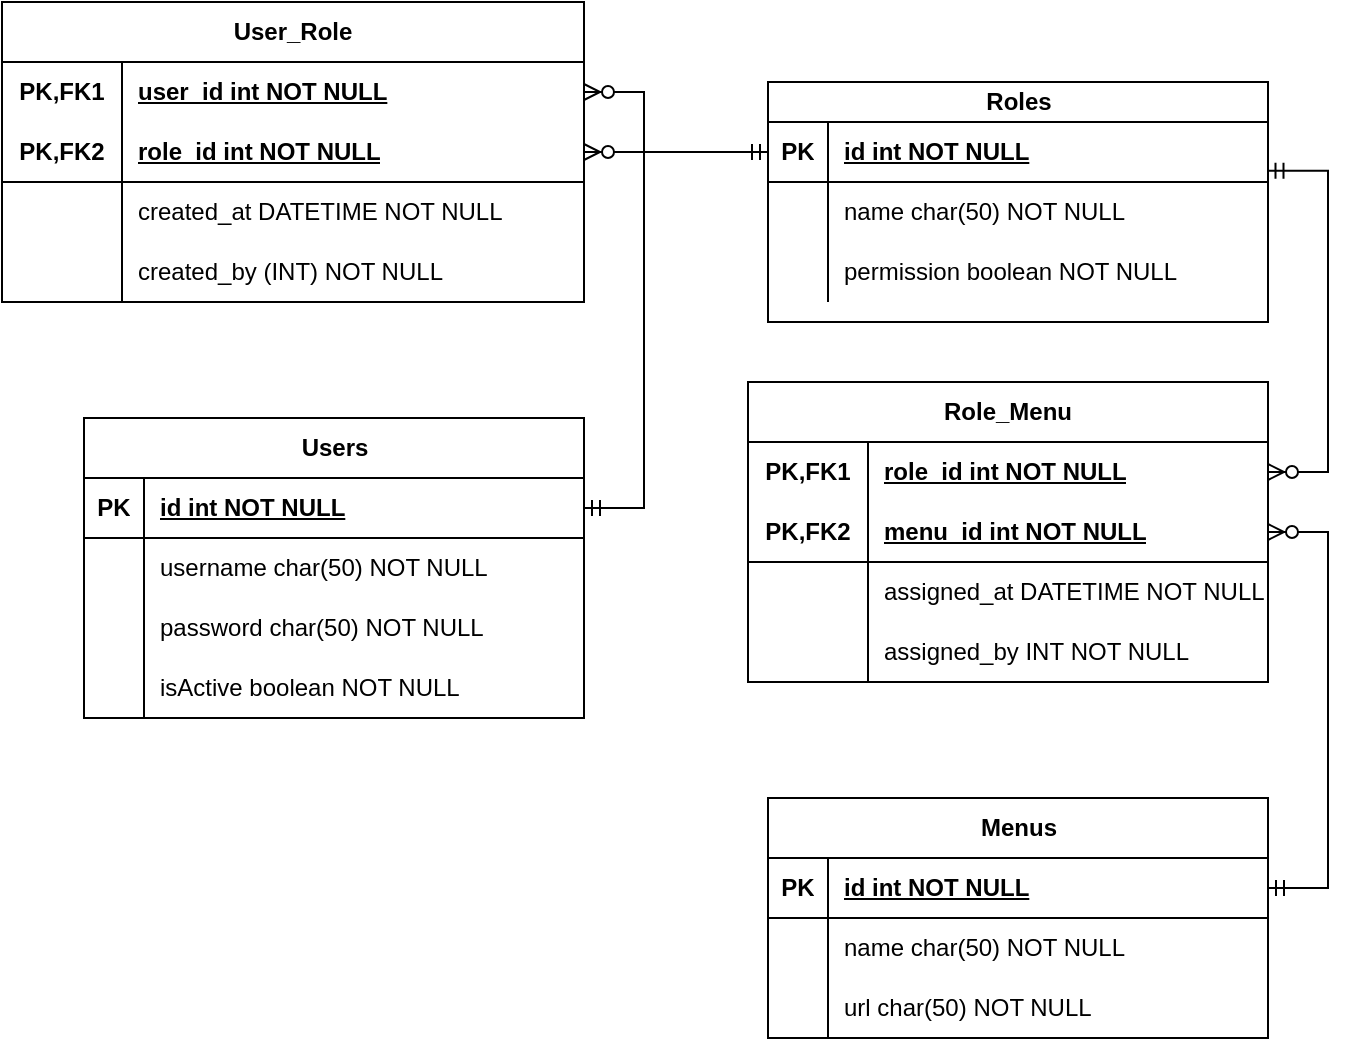 <mxfile version="24.2.5" type="github">
  <diagram id="R2lEEEUBdFMjLlhIrx00" name="Page-1">
    <mxGraphModel dx="1235" dy="655" grid="1" gridSize="10" guides="1" tooltips="1" connect="1" arrows="1" fold="1" page="1" pageScale="1" pageWidth="850" pageHeight="1100" math="0" shadow="0" extFonts="Permanent Marker^https://fonts.googleapis.com/css?family=Permanent+Marker">
      <root>
        <mxCell id="0" />
        <mxCell id="1" parent="0" />
        <mxCell id="oTnFx4NHUfr4klIpMlkJ-42" value="Users" style="shape=table;startSize=30;container=1;collapsible=1;childLayout=tableLayout;fixedRows=1;rowLines=0;fontStyle=1;align=center;resizeLast=1;html=1;" vertex="1" parent="1">
          <mxGeometry x="238" y="300" width="250" height="150" as="geometry" />
        </mxCell>
        <mxCell id="oTnFx4NHUfr4klIpMlkJ-43" value="" style="shape=tableRow;horizontal=0;startSize=0;swimlaneHead=0;swimlaneBody=0;fillColor=none;collapsible=0;dropTarget=0;points=[[0,0.5],[1,0.5]];portConstraint=eastwest;top=0;left=0;right=0;bottom=1;" vertex="1" parent="oTnFx4NHUfr4klIpMlkJ-42">
          <mxGeometry y="30" width="250" height="30" as="geometry" />
        </mxCell>
        <mxCell id="oTnFx4NHUfr4klIpMlkJ-44" value="PK" style="shape=partialRectangle;connectable=0;fillColor=none;top=0;left=0;bottom=0;right=0;fontStyle=1;overflow=hidden;whiteSpace=wrap;html=1;" vertex="1" parent="oTnFx4NHUfr4klIpMlkJ-43">
          <mxGeometry width="30" height="30" as="geometry">
            <mxRectangle width="30" height="30" as="alternateBounds" />
          </mxGeometry>
        </mxCell>
        <mxCell id="oTnFx4NHUfr4klIpMlkJ-45" value="id int NOT NULL" style="shape=partialRectangle;connectable=0;fillColor=none;top=0;left=0;bottom=0;right=0;align=left;spacingLeft=6;fontStyle=5;overflow=hidden;whiteSpace=wrap;html=1;" vertex="1" parent="oTnFx4NHUfr4klIpMlkJ-43">
          <mxGeometry x="30" width="220" height="30" as="geometry">
            <mxRectangle width="220" height="30" as="alternateBounds" />
          </mxGeometry>
        </mxCell>
        <mxCell id="oTnFx4NHUfr4klIpMlkJ-46" value="" style="shape=tableRow;horizontal=0;startSize=0;swimlaneHead=0;swimlaneBody=0;fillColor=none;collapsible=0;dropTarget=0;points=[[0,0.5],[1,0.5]];portConstraint=eastwest;top=0;left=0;right=0;bottom=0;" vertex="1" parent="oTnFx4NHUfr4klIpMlkJ-42">
          <mxGeometry y="60" width="250" height="30" as="geometry" />
        </mxCell>
        <mxCell id="oTnFx4NHUfr4klIpMlkJ-47" value="" style="shape=partialRectangle;connectable=0;fillColor=none;top=0;left=0;bottom=0;right=0;editable=1;overflow=hidden;whiteSpace=wrap;html=1;" vertex="1" parent="oTnFx4NHUfr4klIpMlkJ-46">
          <mxGeometry width="30" height="30" as="geometry">
            <mxRectangle width="30" height="30" as="alternateBounds" />
          </mxGeometry>
        </mxCell>
        <mxCell id="oTnFx4NHUfr4klIpMlkJ-48" value="username char(50) NOT NULL" style="shape=partialRectangle;connectable=0;fillColor=none;top=0;left=0;bottom=0;right=0;align=left;spacingLeft=6;overflow=hidden;whiteSpace=wrap;html=1;" vertex="1" parent="oTnFx4NHUfr4klIpMlkJ-46">
          <mxGeometry x="30" width="220" height="30" as="geometry">
            <mxRectangle width="220" height="30" as="alternateBounds" />
          </mxGeometry>
        </mxCell>
        <mxCell id="oTnFx4NHUfr4klIpMlkJ-49" value="" style="shape=tableRow;horizontal=0;startSize=0;swimlaneHead=0;swimlaneBody=0;fillColor=none;collapsible=0;dropTarget=0;points=[[0,0.5],[1,0.5]];portConstraint=eastwest;top=0;left=0;right=0;bottom=0;" vertex="1" parent="oTnFx4NHUfr4klIpMlkJ-42">
          <mxGeometry y="90" width="250" height="30" as="geometry" />
        </mxCell>
        <mxCell id="oTnFx4NHUfr4klIpMlkJ-50" value="" style="shape=partialRectangle;connectable=0;fillColor=none;top=0;left=0;bottom=0;right=0;editable=1;overflow=hidden;whiteSpace=wrap;html=1;" vertex="1" parent="oTnFx4NHUfr4klIpMlkJ-49">
          <mxGeometry width="30" height="30" as="geometry">
            <mxRectangle width="30" height="30" as="alternateBounds" />
          </mxGeometry>
        </mxCell>
        <mxCell id="oTnFx4NHUfr4klIpMlkJ-51" value="password char(50) NOT NULL" style="shape=partialRectangle;connectable=0;fillColor=none;top=0;left=0;bottom=0;right=0;align=left;spacingLeft=6;overflow=hidden;whiteSpace=wrap;html=1;" vertex="1" parent="oTnFx4NHUfr4klIpMlkJ-49">
          <mxGeometry x="30" width="220" height="30" as="geometry">
            <mxRectangle width="220" height="30" as="alternateBounds" />
          </mxGeometry>
        </mxCell>
        <mxCell id="oTnFx4NHUfr4klIpMlkJ-52" value="" style="shape=tableRow;horizontal=0;startSize=0;swimlaneHead=0;swimlaneBody=0;fillColor=none;collapsible=0;dropTarget=0;points=[[0,0.5],[1,0.5]];portConstraint=eastwest;top=0;left=0;right=0;bottom=0;" vertex="1" parent="oTnFx4NHUfr4klIpMlkJ-42">
          <mxGeometry y="120" width="250" height="30" as="geometry" />
        </mxCell>
        <mxCell id="oTnFx4NHUfr4klIpMlkJ-53" value="" style="shape=partialRectangle;connectable=0;fillColor=none;top=0;left=0;bottom=0;right=0;editable=1;overflow=hidden;whiteSpace=wrap;html=1;" vertex="1" parent="oTnFx4NHUfr4klIpMlkJ-52">
          <mxGeometry width="30" height="30" as="geometry">
            <mxRectangle width="30" height="30" as="alternateBounds" />
          </mxGeometry>
        </mxCell>
        <mxCell id="oTnFx4NHUfr4klIpMlkJ-54" value="isActive boolean NOT NULL" style="shape=partialRectangle;connectable=0;fillColor=none;top=0;left=0;bottom=0;right=0;align=left;spacingLeft=6;overflow=hidden;whiteSpace=wrap;html=1;" vertex="1" parent="oTnFx4NHUfr4klIpMlkJ-52">
          <mxGeometry x="30" width="220" height="30" as="geometry">
            <mxRectangle width="220" height="30" as="alternateBounds" />
          </mxGeometry>
        </mxCell>
        <mxCell id="oTnFx4NHUfr4klIpMlkJ-68" value="Menus" style="shape=table;startSize=30;container=1;collapsible=1;childLayout=tableLayout;fixedRows=1;rowLines=0;fontStyle=1;align=center;resizeLast=1;html=1;" vertex="1" parent="1">
          <mxGeometry x="580" y="490" width="250" height="120" as="geometry" />
        </mxCell>
        <mxCell id="oTnFx4NHUfr4klIpMlkJ-69" value="" style="shape=tableRow;horizontal=0;startSize=0;swimlaneHead=0;swimlaneBody=0;fillColor=none;collapsible=0;dropTarget=0;points=[[0,0.5],[1,0.5]];portConstraint=eastwest;top=0;left=0;right=0;bottom=1;" vertex="1" parent="oTnFx4NHUfr4klIpMlkJ-68">
          <mxGeometry y="30" width="250" height="30" as="geometry" />
        </mxCell>
        <mxCell id="oTnFx4NHUfr4klIpMlkJ-70" value="PK" style="shape=partialRectangle;connectable=0;fillColor=none;top=0;left=0;bottom=0;right=0;fontStyle=1;overflow=hidden;whiteSpace=wrap;html=1;" vertex="1" parent="oTnFx4NHUfr4klIpMlkJ-69">
          <mxGeometry width="30" height="30" as="geometry">
            <mxRectangle width="30" height="30" as="alternateBounds" />
          </mxGeometry>
        </mxCell>
        <mxCell id="oTnFx4NHUfr4klIpMlkJ-71" value="id int NOT NULL" style="shape=partialRectangle;connectable=0;fillColor=none;top=0;left=0;bottom=0;right=0;align=left;spacingLeft=6;fontStyle=5;overflow=hidden;whiteSpace=wrap;html=1;" vertex="1" parent="oTnFx4NHUfr4klIpMlkJ-69">
          <mxGeometry x="30" width="220" height="30" as="geometry">
            <mxRectangle width="220" height="30" as="alternateBounds" />
          </mxGeometry>
        </mxCell>
        <mxCell id="oTnFx4NHUfr4klIpMlkJ-72" value="" style="shape=tableRow;horizontal=0;startSize=0;swimlaneHead=0;swimlaneBody=0;fillColor=none;collapsible=0;dropTarget=0;points=[[0,0.5],[1,0.5]];portConstraint=eastwest;top=0;left=0;right=0;bottom=0;" vertex="1" parent="oTnFx4NHUfr4klIpMlkJ-68">
          <mxGeometry y="60" width="250" height="30" as="geometry" />
        </mxCell>
        <mxCell id="oTnFx4NHUfr4klIpMlkJ-73" value="" style="shape=partialRectangle;connectable=0;fillColor=none;top=0;left=0;bottom=0;right=0;editable=1;overflow=hidden;whiteSpace=wrap;html=1;" vertex="1" parent="oTnFx4NHUfr4klIpMlkJ-72">
          <mxGeometry width="30" height="30" as="geometry">
            <mxRectangle width="30" height="30" as="alternateBounds" />
          </mxGeometry>
        </mxCell>
        <mxCell id="oTnFx4NHUfr4klIpMlkJ-74" value="&lt;span style=&quot;text-wrap: nowrap;&quot;&gt;name char(50) NOT NULL&lt;/span&gt;" style="shape=partialRectangle;connectable=0;fillColor=none;top=0;left=0;bottom=0;right=0;align=left;spacingLeft=6;overflow=hidden;whiteSpace=wrap;html=1;" vertex="1" parent="oTnFx4NHUfr4klIpMlkJ-72">
          <mxGeometry x="30" width="220" height="30" as="geometry">
            <mxRectangle width="220" height="30" as="alternateBounds" />
          </mxGeometry>
        </mxCell>
        <mxCell id="oTnFx4NHUfr4klIpMlkJ-75" value="" style="shape=tableRow;horizontal=0;startSize=0;swimlaneHead=0;swimlaneBody=0;fillColor=none;collapsible=0;dropTarget=0;points=[[0,0.5],[1,0.5]];portConstraint=eastwest;top=0;left=0;right=0;bottom=0;" vertex="1" parent="oTnFx4NHUfr4klIpMlkJ-68">
          <mxGeometry y="90" width="250" height="30" as="geometry" />
        </mxCell>
        <mxCell id="oTnFx4NHUfr4klIpMlkJ-76" value="" style="shape=partialRectangle;connectable=0;fillColor=none;top=0;left=0;bottom=0;right=0;editable=1;overflow=hidden;whiteSpace=wrap;html=1;" vertex="1" parent="oTnFx4NHUfr4klIpMlkJ-75">
          <mxGeometry width="30" height="30" as="geometry">
            <mxRectangle width="30" height="30" as="alternateBounds" />
          </mxGeometry>
        </mxCell>
        <mxCell id="oTnFx4NHUfr4klIpMlkJ-77" value="&lt;span style=&quot;text-wrap: nowrap;&quot;&gt;url char(50) NOT NULL&lt;/span&gt;" style="shape=partialRectangle;connectable=0;fillColor=none;top=0;left=0;bottom=0;right=0;align=left;spacingLeft=6;overflow=hidden;whiteSpace=wrap;html=1;" vertex="1" parent="oTnFx4NHUfr4klIpMlkJ-75">
          <mxGeometry x="30" width="220" height="30" as="geometry">
            <mxRectangle width="220" height="30" as="alternateBounds" />
          </mxGeometry>
        </mxCell>
        <mxCell id="oTnFx4NHUfr4klIpMlkJ-99" value="User_Role" style="shape=table;startSize=30;container=1;collapsible=1;childLayout=tableLayout;fixedRows=1;rowLines=0;fontStyle=1;align=center;resizeLast=1;html=1;whiteSpace=wrap;" vertex="1" parent="1">
          <mxGeometry x="197" y="92" width="291" height="150" as="geometry" />
        </mxCell>
        <mxCell id="oTnFx4NHUfr4klIpMlkJ-100" value="" style="shape=tableRow;horizontal=0;startSize=0;swimlaneHead=0;swimlaneBody=0;fillColor=none;collapsible=0;dropTarget=0;points=[[0,0.5],[1,0.5]];portConstraint=eastwest;top=0;left=0;right=0;bottom=0;html=1;" vertex="1" parent="oTnFx4NHUfr4klIpMlkJ-99">
          <mxGeometry y="30" width="291" height="30" as="geometry" />
        </mxCell>
        <mxCell id="oTnFx4NHUfr4klIpMlkJ-101" value="PK,FK1" style="shape=partialRectangle;connectable=0;fillColor=none;top=0;left=0;bottom=0;right=0;fontStyle=1;overflow=hidden;html=1;whiteSpace=wrap;" vertex="1" parent="oTnFx4NHUfr4klIpMlkJ-100">
          <mxGeometry width="60" height="30" as="geometry">
            <mxRectangle width="60" height="30" as="alternateBounds" />
          </mxGeometry>
        </mxCell>
        <mxCell id="oTnFx4NHUfr4klIpMlkJ-102" value="user_id int NOT NULL" style="shape=partialRectangle;connectable=0;fillColor=none;top=0;left=0;bottom=0;right=0;align=left;spacingLeft=6;fontStyle=5;overflow=hidden;html=1;whiteSpace=wrap;" vertex="1" parent="oTnFx4NHUfr4klIpMlkJ-100">
          <mxGeometry x="60" width="231" height="30" as="geometry">
            <mxRectangle width="231" height="30" as="alternateBounds" />
          </mxGeometry>
        </mxCell>
        <mxCell id="oTnFx4NHUfr4klIpMlkJ-103" value="" style="shape=tableRow;horizontal=0;startSize=0;swimlaneHead=0;swimlaneBody=0;fillColor=none;collapsible=0;dropTarget=0;points=[[0,0.5],[1,0.5]];portConstraint=eastwest;top=0;left=0;right=0;bottom=1;html=1;" vertex="1" parent="oTnFx4NHUfr4klIpMlkJ-99">
          <mxGeometry y="60" width="291" height="30" as="geometry" />
        </mxCell>
        <mxCell id="oTnFx4NHUfr4klIpMlkJ-104" value="PK,FK2" style="shape=partialRectangle;connectable=0;fillColor=none;top=0;left=0;bottom=0;right=0;fontStyle=1;overflow=hidden;html=1;whiteSpace=wrap;" vertex="1" parent="oTnFx4NHUfr4klIpMlkJ-103">
          <mxGeometry width="60" height="30" as="geometry">
            <mxRectangle width="60" height="30" as="alternateBounds" />
          </mxGeometry>
        </mxCell>
        <mxCell id="oTnFx4NHUfr4klIpMlkJ-105" value="role_id int NOT NULL" style="shape=partialRectangle;connectable=0;fillColor=none;top=0;left=0;bottom=0;right=0;align=left;spacingLeft=6;fontStyle=5;overflow=hidden;html=1;whiteSpace=wrap;" vertex="1" parent="oTnFx4NHUfr4klIpMlkJ-103">
          <mxGeometry x="60" width="231" height="30" as="geometry">
            <mxRectangle width="231" height="30" as="alternateBounds" />
          </mxGeometry>
        </mxCell>
        <mxCell id="oTnFx4NHUfr4klIpMlkJ-106" value="" style="shape=tableRow;horizontal=0;startSize=0;swimlaneHead=0;swimlaneBody=0;fillColor=none;collapsible=0;dropTarget=0;points=[[0,0.5],[1,0.5]];portConstraint=eastwest;top=0;left=0;right=0;bottom=0;html=1;" vertex="1" parent="oTnFx4NHUfr4klIpMlkJ-99">
          <mxGeometry y="90" width="291" height="30" as="geometry" />
        </mxCell>
        <mxCell id="oTnFx4NHUfr4klIpMlkJ-107" value="" style="shape=partialRectangle;connectable=0;fillColor=none;top=0;left=0;bottom=0;right=0;editable=1;overflow=hidden;html=1;whiteSpace=wrap;" vertex="1" parent="oTnFx4NHUfr4klIpMlkJ-106">
          <mxGeometry width="60" height="30" as="geometry">
            <mxRectangle width="60" height="30" as="alternateBounds" />
          </mxGeometry>
        </mxCell>
        <mxCell id="oTnFx4NHUfr4klIpMlkJ-108" value="created_at DATETIME NOT NULL" style="shape=partialRectangle;connectable=0;fillColor=none;top=0;left=0;bottom=0;right=0;align=left;spacingLeft=6;overflow=hidden;html=1;whiteSpace=wrap;" vertex="1" parent="oTnFx4NHUfr4klIpMlkJ-106">
          <mxGeometry x="60" width="231" height="30" as="geometry">
            <mxRectangle width="231" height="30" as="alternateBounds" />
          </mxGeometry>
        </mxCell>
        <mxCell id="oTnFx4NHUfr4klIpMlkJ-109" value="" style="shape=tableRow;horizontal=0;startSize=0;swimlaneHead=0;swimlaneBody=0;fillColor=none;collapsible=0;dropTarget=0;points=[[0,0.5],[1,0.5]];portConstraint=eastwest;top=0;left=0;right=0;bottom=0;html=1;" vertex="1" parent="oTnFx4NHUfr4klIpMlkJ-99">
          <mxGeometry y="120" width="291" height="30" as="geometry" />
        </mxCell>
        <mxCell id="oTnFx4NHUfr4klIpMlkJ-110" value="" style="shape=partialRectangle;connectable=0;fillColor=none;top=0;left=0;bottom=0;right=0;editable=1;overflow=hidden;html=1;whiteSpace=wrap;" vertex="1" parent="oTnFx4NHUfr4klIpMlkJ-109">
          <mxGeometry width="60" height="30" as="geometry">
            <mxRectangle width="60" height="30" as="alternateBounds" />
          </mxGeometry>
        </mxCell>
        <mxCell id="oTnFx4NHUfr4klIpMlkJ-111" value="created_by (INT) NOT NULL" style="shape=partialRectangle;connectable=0;fillColor=none;top=0;left=0;bottom=0;right=0;align=left;spacingLeft=6;overflow=hidden;html=1;whiteSpace=wrap;" vertex="1" parent="oTnFx4NHUfr4klIpMlkJ-109">
          <mxGeometry x="60" width="231" height="30" as="geometry">
            <mxRectangle width="231" height="30" as="alternateBounds" />
          </mxGeometry>
        </mxCell>
        <mxCell id="oTnFx4NHUfr4klIpMlkJ-112" value="" style="edgeStyle=entityRelationEdgeStyle;fontSize=12;html=1;endArrow=ERzeroToMany;startArrow=ERmandOne;rounded=0;" edge="1" parent="1" source="oTnFx4NHUfr4klIpMlkJ-43" target="oTnFx4NHUfr4klIpMlkJ-100">
          <mxGeometry width="100" height="100" relative="1" as="geometry">
            <mxPoint x="168" y="368" as="sourcePoint" />
            <mxPoint x="-82" y="170" as="targetPoint" />
          </mxGeometry>
        </mxCell>
        <mxCell id="oTnFx4NHUfr4klIpMlkJ-114" value="" style="edgeStyle=entityRelationEdgeStyle;fontSize=12;html=1;endArrow=ERzeroToMany;startArrow=ERmandOne;rounded=0;" edge="1" parent="1" source="oTnFx4NHUfr4klIpMlkJ-164" target="oTnFx4NHUfr4klIpMlkJ-103">
          <mxGeometry width="100" height="100" relative="1" as="geometry">
            <mxPoint x="541" y="167.0" as="sourcePoint" />
            <mxPoint x="368" y="232" as="targetPoint" />
            <Array as="points">
              <mxPoint x="438" y="212" />
              <mxPoint x="520" y="160" />
            </Array>
          </mxGeometry>
        </mxCell>
        <mxCell id="oTnFx4NHUfr4klIpMlkJ-115" value="Role_Menu" style="shape=table;startSize=30;container=1;collapsible=1;childLayout=tableLayout;fixedRows=1;rowLines=0;fontStyle=1;align=center;resizeLast=1;html=1;whiteSpace=wrap;" vertex="1" parent="1">
          <mxGeometry x="570" y="282" width="260" height="150" as="geometry" />
        </mxCell>
        <mxCell id="oTnFx4NHUfr4klIpMlkJ-116" value="" style="shape=tableRow;horizontal=0;startSize=0;swimlaneHead=0;swimlaneBody=0;fillColor=none;collapsible=0;dropTarget=0;points=[[0,0.5],[1,0.5]];portConstraint=eastwest;top=0;left=0;right=0;bottom=0;html=1;" vertex="1" parent="oTnFx4NHUfr4klIpMlkJ-115">
          <mxGeometry y="30" width="260" height="30" as="geometry" />
        </mxCell>
        <mxCell id="oTnFx4NHUfr4klIpMlkJ-117" value="PK,FK1" style="shape=partialRectangle;connectable=0;fillColor=none;top=0;left=0;bottom=0;right=0;fontStyle=1;overflow=hidden;html=1;whiteSpace=wrap;" vertex="1" parent="oTnFx4NHUfr4klIpMlkJ-116">
          <mxGeometry width="60" height="30" as="geometry">
            <mxRectangle width="60" height="30" as="alternateBounds" />
          </mxGeometry>
        </mxCell>
        <mxCell id="oTnFx4NHUfr4klIpMlkJ-118" value="role_id int NOT NULL" style="shape=partialRectangle;connectable=0;fillColor=none;top=0;left=0;bottom=0;right=0;align=left;spacingLeft=6;fontStyle=5;overflow=hidden;html=1;whiteSpace=wrap;" vertex="1" parent="oTnFx4NHUfr4klIpMlkJ-116">
          <mxGeometry x="60" width="200" height="30" as="geometry">
            <mxRectangle width="200" height="30" as="alternateBounds" />
          </mxGeometry>
        </mxCell>
        <mxCell id="oTnFx4NHUfr4klIpMlkJ-119" value="" style="shape=tableRow;horizontal=0;startSize=0;swimlaneHead=0;swimlaneBody=0;fillColor=none;collapsible=0;dropTarget=0;points=[[0,0.5],[1,0.5]];portConstraint=eastwest;top=0;left=0;right=0;bottom=1;html=1;" vertex="1" parent="oTnFx4NHUfr4klIpMlkJ-115">
          <mxGeometry y="60" width="260" height="30" as="geometry" />
        </mxCell>
        <mxCell id="oTnFx4NHUfr4klIpMlkJ-120" value="PK,FK2" style="shape=partialRectangle;connectable=0;fillColor=none;top=0;left=0;bottom=0;right=0;fontStyle=1;overflow=hidden;html=1;whiteSpace=wrap;" vertex="1" parent="oTnFx4NHUfr4klIpMlkJ-119">
          <mxGeometry width="60" height="30" as="geometry">
            <mxRectangle width="60" height="30" as="alternateBounds" />
          </mxGeometry>
        </mxCell>
        <mxCell id="oTnFx4NHUfr4klIpMlkJ-121" value="menu_id int NOT NULL" style="shape=partialRectangle;connectable=0;fillColor=none;top=0;left=0;bottom=0;right=0;align=left;spacingLeft=6;fontStyle=5;overflow=hidden;html=1;whiteSpace=wrap;" vertex="1" parent="oTnFx4NHUfr4klIpMlkJ-119">
          <mxGeometry x="60" width="200" height="30" as="geometry">
            <mxRectangle width="200" height="30" as="alternateBounds" />
          </mxGeometry>
        </mxCell>
        <mxCell id="oTnFx4NHUfr4klIpMlkJ-122" value="" style="shape=tableRow;horizontal=0;startSize=0;swimlaneHead=0;swimlaneBody=0;fillColor=none;collapsible=0;dropTarget=0;points=[[0,0.5],[1,0.5]];portConstraint=eastwest;top=0;left=0;right=0;bottom=0;html=1;" vertex="1" parent="oTnFx4NHUfr4klIpMlkJ-115">
          <mxGeometry y="90" width="260" height="30" as="geometry" />
        </mxCell>
        <mxCell id="oTnFx4NHUfr4klIpMlkJ-123" value="" style="shape=partialRectangle;connectable=0;fillColor=none;top=0;left=0;bottom=0;right=0;editable=1;overflow=hidden;html=1;whiteSpace=wrap;" vertex="1" parent="oTnFx4NHUfr4klIpMlkJ-122">
          <mxGeometry width="60" height="30" as="geometry">
            <mxRectangle width="60" height="30" as="alternateBounds" />
          </mxGeometry>
        </mxCell>
        <mxCell id="oTnFx4NHUfr4klIpMlkJ-124" value="assigned_at DATETIME NOT NULL" style="shape=partialRectangle;connectable=0;fillColor=none;top=0;left=0;bottom=0;right=0;align=left;spacingLeft=6;overflow=hidden;html=1;whiteSpace=wrap;" vertex="1" parent="oTnFx4NHUfr4klIpMlkJ-122">
          <mxGeometry x="60" width="200" height="30" as="geometry">
            <mxRectangle width="200" height="30" as="alternateBounds" />
          </mxGeometry>
        </mxCell>
        <mxCell id="oTnFx4NHUfr4klIpMlkJ-125" value="" style="shape=tableRow;horizontal=0;startSize=0;swimlaneHead=0;swimlaneBody=0;fillColor=none;collapsible=0;dropTarget=0;points=[[0,0.5],[1,0.5]];portConstraint=eastwest;top=0;left=0;right=0;bottom=0;html=1;" vertex="1" parent="oTnFx4NHUfr4klIpMlkJ-115">
          <mxGeometry y="120" width="260" height="30" as="geometry" />
        </mxCell>
        <mxCell id="oTnFx4NHUfr4klIpMlkJ-126" value="" style="shape=partialRectangle;connectable=0;fillColor=none;top=0;left=0;bottom=0;right=0;editable=1;overflow=hidden;html=1;whiteSpace=wrap;" vertex="1" parent="oTnFx4NHUfr4klIpMlkJ-125">
          <mxGeometry width="60" height="30" as="geometry">
            <mxRectangle width="60" height="30" as="alternateBounds" />
          </mxGeometry>
        </mxCell>
        <mxCell id="oTnFx4NHUfr4klIpMlkJ-127" value="assigned_by INT&amp;nbsp;NOT NULL" style="shape=partialRectangle;connectable=0;fillColor=none;top=0;left=0;bottom=0;right=0;align=left;spacingLeft=6;overflow=hidden;html=1;whiteSpace=wrap;" vertex="1" parent="oTnFx4NHUfr4klIpMlkJ-125">
          <mxGeometry x="60" width="200" height="30" as="geometry">
            <mxRectangle width="200" height="30" as="alternateBounds" />
          </mxGeometry>
        </mxCell>
        <mxCell id="oTnFx4NHUfr4klIpMlkJ-130" value="" style="edgeStyle=entityRelationEdgeStyle;fontSize=12;html=1;endArrow=ERzeroToMany;startArrow=ERmandOne;rounded=0;exitX=0.999;exitY=0.811;exitDx=0;exitDy=0;exitPerimeter=0;" edge="1" parent="1" source="oTnFx4NHUfr4klIpMlkJ-164" target="oTnFx4NHUfr4klIpMlkJ-116">
          <mxGeometry width="100" height="100" relative="1" as="geometry">
            <mxPoint x="791" y="175.01" as="sourcePoint" />
            <mxPoint x="798.003" y="304.33" as="targetPoint" />
            <Array as="points">
              <mxPoint x="353.1" y="342" />
            </Array>
          </mxGeometry>
        </mxCell>
        <mxCell id="oTnFx4NHUfr4klIpMlkJ-131" value="" style="edgeStyle=entityRelationEdgeStyle;fontSize=12;html=1;endArrow=ERzeroToMany;startArrow=ERmandOne;rounded=0;exitX=1;exitY=0.5;exitDx=0;exitDy=0;" edge="1" parent="1" source="oTnFx4NHUfr4klIpMlkJ-69" target="oTnFx4NHUfr4klIpMlkJ-119">
          <mxGeometry width="100" height="100" relative="1" as="geometry">
            <mxPoint x="878" y="562" as="sourcePoint" />
            <mxPoint x="795" y="377" as="targetPoint" />
            <Array as="points">
              <mxPoint x="305" y="352" />
            </Array>
          </mxGeometry>
        </mxCell>
        <mxCell id="oTnFx4NHUfr4klIpMlkJ-160" value="" style="shape=tableRow;horizontal=0;startSize=0;swimlaneHead=0;swimlaneBody=0;fillColor=none;collapsible=0;dropTarget=0;points=[[0,0.5],[1,0.5]];portConstraint=eastwest;top=0;left=0;right=0;bottom=0;" vertex="1" parent="1">
          <mxGeometry x="541" y="207" width="250" height="30" as="geometry" />
        </mxCell>
        <mxCell id="oTnFx4NHUfr4klIpMlkJ-161" value="" style="shape=partialRectangle;connectable=0;fillColor=none;top=0;left=0;bottom=0;right=0;editable=1;overflow=hidden;whiteSpace=wrap;html=1;" vertex="1" parent="oTnFx4NHUfr4klIpMlkJ-160">
          <mxGeometry width="30" height="30" as="geometry">
            <mxRectangle width="30" height="30" as="alternateBounds" />
          </mxGeometry>
        </mxCell>
        <mxCell id="oTnFx4NHUfr4klIpMlkJ-163" value="Roles" style="shape=table;startSize=20;container=1;collapsible=1;childLayout=tableLayout;fixedRows=1;rowLines=0;fontStyle=1;align=center;resizeLast=1;html=1;" vertex="1" parent="1">
          <mxGeometry x="580" y="132" width="250" height="120" as="geometry" />
        </mxCell>
        <mxCell id="oTnFx4NHUfr4klIpMlkJ-164" value="" style="shape=tableRow;horizontal=0;startSize=0;swimlaneHead=0;swimlaneBody=0;fillColor=none;collapsible=0;dropTarget=0;points=[[0,0.5],[1,0.5]];portConstraint=eastwest;top=0;left=0;right=0;bottom=1;" vertex="1" parent="oTnFx4NHUfr4klIpMlkJ-163">
          <mxGeometry y="20" width="250" height="30" as="geometry" />
        </mxCell>
        <mxCell id="oTnFx4NHUfr4klIpMlkJ-165" value="PK" style="shape=partialRectangle;connectable=0;fillColor=none;top=0;left=0;bottom=0;right=0;fontStyle=1;overflow=hidden;whiteSpace=wrap;html=1;" vertex="1" parent="oTnFx4NHUfr4klIpMlkJ-164">
          <mxGeometry width="30" height="30" as="geometry">
            <mxRectangle width="30" height="30" as="alternateBounds" />
          </mxGeometry>
        </mxCell>
        <mxCell id="oTnFx4NHUfr4klIpMlkJ-166" value="id int NOT NULL" style="shape=partialRectangle;connectable=0;fillColor=none;top=0;left=0;bottom=0;right=0;align=left;spacingLeft=6;fontStyle=5;overflow=hidden;whiteSpace=wrap;html=1;" vertex="1" parent="oTnFx4NHUfr4klIpMlkJ-164">
          <mxGeometry x="30" width="220" height="30" as="geometry">
            <mxRectangle width="220" height="30" as="alternateBounds" />
          </mxGeometry>
        </mxCell>
        <mxCell id="oTnFx4NHUfr4klIpMlkJ-167" value="" style="shape=tableRow;horizontal=0;startSize=0;swimlaneHead=0;swimlaneBody=0;fillColor=none;collapsible=0;dropTarget=0;points=[[0,0.5],[1,0.5]];portConstraint=eastwest;top=0;left=0;right=0;bottom=0;" vertex="1" parent="oTnFx4NHUfr4klIpMlkJ-163">
          <mxGeometry y="50" width="250" height="30" as="geometry" />
        </mxCell>
        <mxCell id="oTnFx4NHUfr4klIpMlkJ-168" value="" style="shape=partialRectangle;connectable=0;fillColor=none;top=0;left=0;bottom=0;right=0;editable=1;overflow=hidden;whiteSpace=wrap;html=1;" vertex="1" parent="oTnFx4NHUfr4klIpMlkJ-167">
          <mxGeometry width="30" height="30" as="geometry">
            <mxRectangle width="30" height="30" as="alternateBounds" />
          </mxGeometry>
        </mxCell>
        <mxCell id="oTnFx4NHUfr4klIpMlkJ-169" value="name char(50) NOT NULL" style="shape=partialRectangle;connectable=0;fillColor=none;top=0;left=0;bottom=0;right=0;align=left;spacingLeft=6;overflow=hidden;whiteSpace=wrap;html=1;" vertex="1" parent="oTnFx4NHUfr4klIpMlkJ-167">
          <mxGeometry x="30" width="220" height="30" as="geometry">
            <mxRectangle width="220" height="30" as="alternateBounds" />
          </mxGeometry>
        </mxCell>
        <mxCell id="oTnFx4NHUfr4klIpMlkJ-173" value="" style="shape=tableRow;horizontal=0;startSize=0;swimlaneHead=0;swimlaneBody=0;fillColor=none;collapsible=0;dropTarget=0;points=[[0,0.5],[1,0.5]];portConstraint=eastwest;top=0;left=0;right=0;bottom=0;" vertex="1" parent="oTnFx4NHUfr4klIpMlkJ-163">
          <mxGeometry y="80" width="250" height="30" as="geometry" />
        </mxCell>
        <mxCell id="oTnFx4NHUfr4klIpMlkJ-174" value="" style="shape=partialRectangle;connectable=0;fillColor=none;top=0;left=0;bottom=0;right=0;editable=1;overflow=hidden;whiteSpace=wrap;html=1;" vertex="1" parent="oTnFx4NHUfr4klIpMlkJ-173">
          <mxGeometry width="30" height="30" as="geometry">
            <mxRectangle width="30" height="30" as="alternateBounds" />
          </mxGeometry>
        </mxCell>
        <mxCell id="oTnFx4NHUfr4klIpMlkJ-175" value="permission boolean NOT NULL" style="shape=partialRectangle;connectable=0;fillColor=none;top=0;left=0;bottom=0;right=0;align=left;spacingLeft=6;overflow=hidden;whiteSpace=wrap;html=1;" vertex="1" parent="oTnFx4NHUfr4klIpMlkJ-173">
          <mxGeometry x="30" width="220" height="30" as="geometry">
            <mxRectangle width="220" height="30" as="alternateBounds" />
          </mxGeometry>
        </mxCell>
      </root>
    </mxGraphModel>
  </diagram>
</mxfile>
